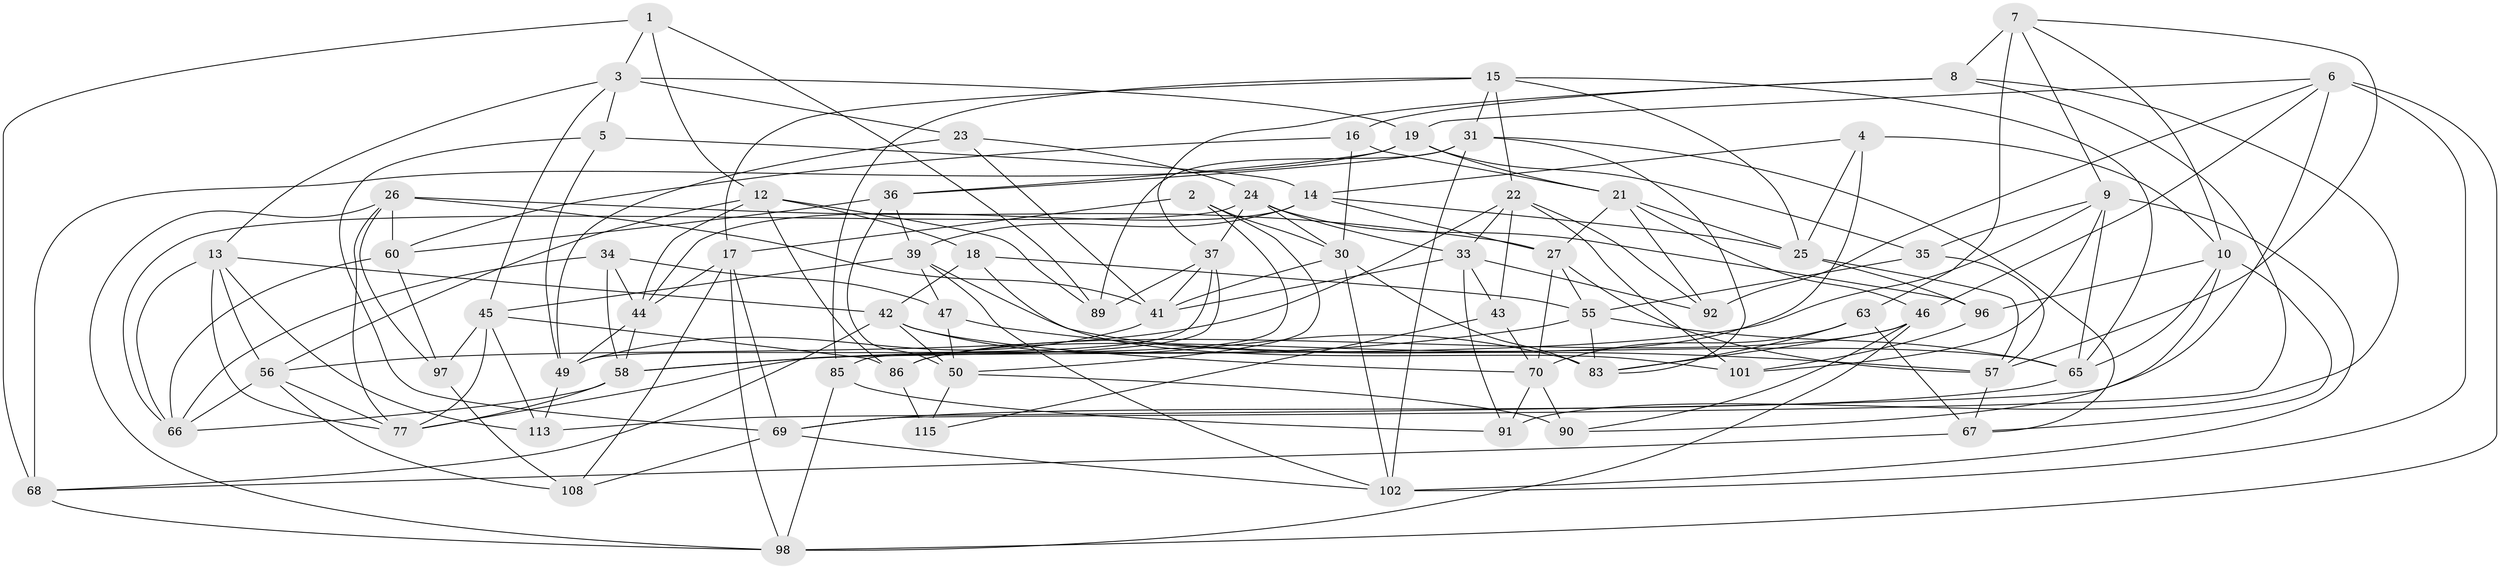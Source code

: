 // original degree distribution, {4: 1.0}
// Generated by graph-tools (version 1.1) at 2025/42/03/06/25 10:42:20]
// undirected, 70 vertices, 183 edges
graph export_dot {
graph [start="1"]
  node [color=gray90,style=filled];
  1;
  2;
  3 [super="+28"];
  4;
  5;
  6 [super="+103"];
  7 [super="+38"];
  8 [super="+54"];
  9 [super="+52"];
  10 [super="+11"];
  12 [super="+87"];
  13 [super="+29"];
  14 [super="+20"];
  15 [super="+53"];
  16;
  17 [super="+80"];
  18;
  19 [super="+109"];
  21 [super="+95"];
  22 [super="+81"];
  23;
  24 [super="+40"];
  25 [super="+100"];
  26 [super="+117"];
  27 [super="+32"];
  30 [super="+64"];
  31 [super="+84"];
  33 [super="+106"];
  34;
  35;
  36 [super="+48"];
  37 [super="+93"];
  39 [super="+78"];
  41 [super="+59"];
  42 [super="+62"];
  43;
  44 [super="+112"];
  45 [super="+104"];
  46 [super="+71"];
  47;
  49 [super="+74"];
  50 [super="+51"];
  55 [super="+76"];
  56 [super="+99"];
  57 [super="+82"];
  58 [super="+61"];
  60 [super="+75"];
  63;
  65 [super="+72"];
  66 [super="+94"];
  67 [super="+110"];
  68 [super="+79"];
  69 [super="+73"];
  70 [super="+105"];
  77 [super="+114"];
  83 [super="+116"];
  85;
  86 [super="+88"];
  89;
  90;
  91;
  92;
  96;
  97;
  98 [super="+107"];
  101;
  102 [super="+111"];
  108;
  113;
  115;
  1 -- 12;
  1 -- 89;
  1 -- 68;
  1 -- 3;
  2 -- 50;
  2 -- 85;
  2 -- 17;
  2 -- 30;
  3 -- 23;
  3 -- 19;
  3 -- 5;
  3 -- 13;
  3 -- 45;
  4 -- 10;
  4 -- 86;
  4 -- 25;
  4 -- 14;
  5 -- 49;
  5 -- 14;
  5 -- 69;
  6 -- 19;
  6 -- 102;
  6 -- 46;
  6 -- 113;
  6 -- 92;
  6 -- 98;
  7 -- 57;
  7 -- 63;
  7 -- 8 [weight=2];
  7 -- 9;
  7 -- 10;
  8 -- 16;
  8 -- 91;
  8 -- 37;
  8 -- 69;
  9 -- 102;
  9 -- 35;
  9 -- 65;
  9 -- 101;
  9 -- 58;
  10 -- 90;
  10 -- 96;
  10 -- 65;
  10 -- 67;
  12 -- 18;
  12 -- 56;
  12 -- 89;
  12 -- 44;
  12 -- 86;
  13 -- 113;
  13 -- 77;
  13 -- 56;
  13 -- 42;
  13 -- 66;
  14 -- 25;
  14 -- 39;
  14 -- 27;
  14 -- 44;
  15 -- 31;
  15 -- 65;
  15 -- 17;
  15 -- 85;
  15 -- 22;
  15 -- 25;
  16 -- 30;
  16 -- 21;
  16 -- 60;
  17 -- 44;
  17 -- 108;
  17 -- 98;
  17 -- 69;
  18 -- 42;
  18 -- 101;
  18 -- 55;
  19 -- 35;
  19 -- 36;
  19 -- 21;
  19 -- 68;
  21 -- 92;
  21 -- 27;
  21 -- 46;
  21 -- 25;
  22 -- 43;
  22 -- 101;
  22 -- 33;
  22 -- 56;
  22 -- 92;
  23 -- 41;
  23 -- 24;
  23 -- 49;
  24 -- 33;
  24 -- 66;
  24 -- 96;
  24 -- 30;
  24 -- 37;
  25 -- 96;
  25 -- 57;
  26 -- 27;
  26 -- 77;
  26 -- 97;
  26 -- 41;
  26 -- 60;
  26 -- 98;
  27 -- 55;
  27 -- 57;
  27 -- 70;
  30 -- 83;
  30 -- 102;
  30 -- 41;
  31 -- 89;
  31 -- 102;
  31 -- 67;
  31 -- 83;
  31 -- 36;
  33 -- 91;
  33 -- 41;
  33 -- 43;
  33 -- 92;
  34 -- 47;
  34 -- 44;
  34 -- 58;
  34 -- 66;
  35 -- 57;
  35 -- 55;
  36 -- 60 [weight=2];
  36 -- 50;
  36 -- 39;
  37 -- 89;
  37 -- 41;
  37 -- 77;
  37 -- 49;
  39 -- 47;
  39 -- 65;
  39 -- 45;
  39 -- 102;
  41 -- 49;
  42 -- 70;
  42 -- 50;
  42 -- 83;
  42 -- 68;
  43 -- 115;
  43 -- 70;
  44 -- 49;
  44 -- 58;
  45 -- 97;
  45 -- 113;
  45 -- 77;
  45 -- 86;
  46 -- 90;
  46 -- 98;
  46 -- 83;
  46 -- 86;
  47 -- 50;
  47 -- 57;
  49 -- 113;
  50 -- 115;
  50 -- 90;
  55 -- 65;
  55 -- 83;
  55 -- 58;
  56 -- 77;
  56 -- 66;
  56 -- 108;
  57 -- 67;
  58 -- 77;
  58 -- 66;
  60 -- 66;
  60 -- 97;
  63 -- 70;
  63 -- 83;
  63 -- 67;
  65 -- 69;
  67 -- 68 [weight=2];
  68 -- 98;
  69 -- 108;
  69 -- 102;
  70 -- 90;
  70 -- 91;
  85 -- 91;
  85 -- 98;
  86 -- 115 [weight=2];
  96 -- 101;
  97 -- 108;
}
